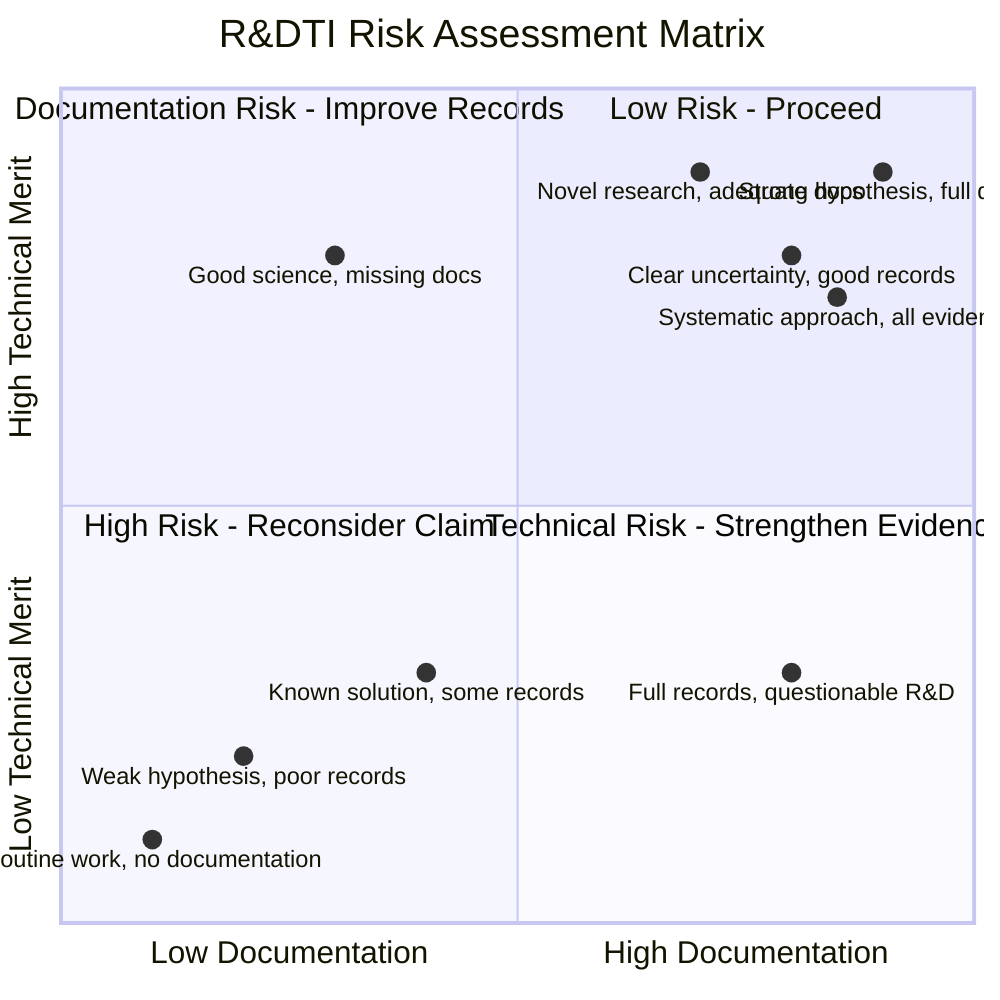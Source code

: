 quadrantChart
    title R&DTI Risk Assessment Matrix
    x-axis "Low Documentation" --> "High Documentation"
    y-axis "Low Technical Merit" --> "High Technical Merit"
    quadrant-1 "Low Risk - Proceed"
    quadrant-2 "Documentation Risk - Improve Records"
    quadrant-3 "High Risk - Reconsider Claim"
    quadrant-4 "Technical Risk - Strengthen Evidence"
    
    "Strong hypothesis, full docs": [0.9, 0.9]
    "Clear uncertainty, good records": [0.8, 0.8]
    "Novel research, adequate docs": [0.7, 0.9]
    "Systematic approach, all evidence": [0.85, 0.75]
    "Weak hypothesis, poor records": [0.2, 0.2]
    "Routine work, no documentation": [0.1, 0.1]
    "Known solution, some records": [0.4, 0.3]
    "Good science, missing docs": [0.3, 0.8]
    "Full records, questionable R&D": [0.8, 0.3]